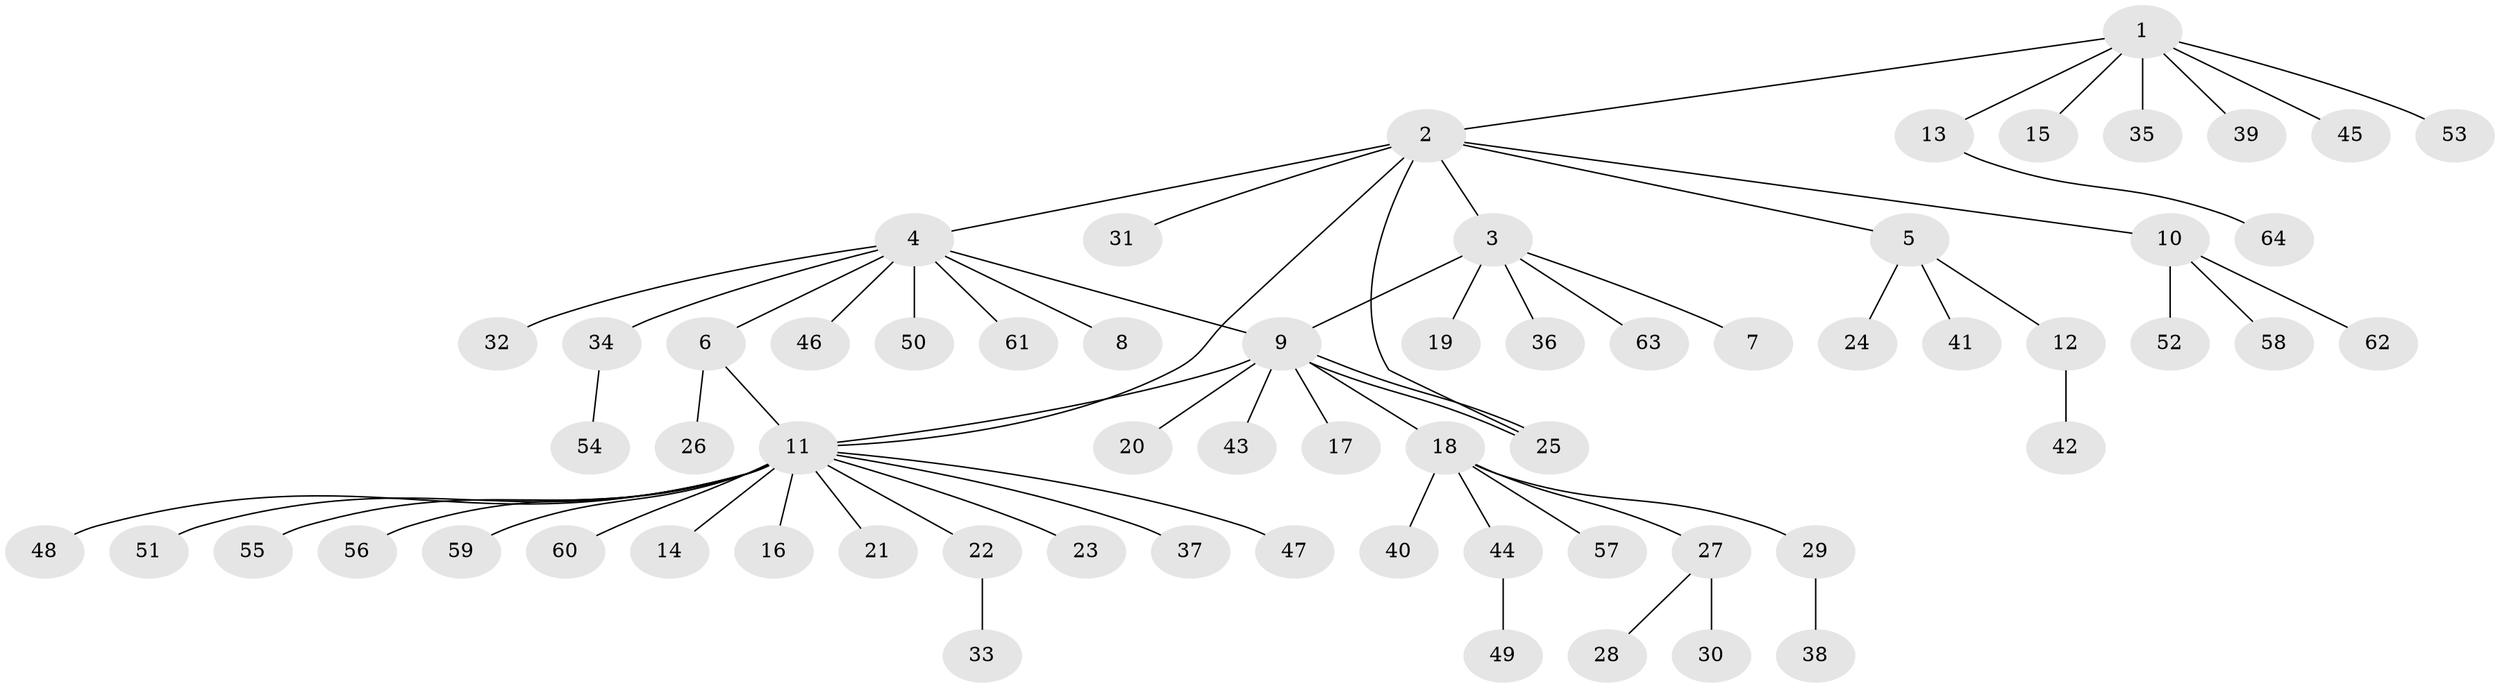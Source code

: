 // Generated by graph-tools (version 1.1) at 2025/35/03/09/25 02:35:27]
// undirected, 64 vertices, 68 edges
graph export_dot {
graph [start="1"]
  node [color=gray90,style=filled];
  1;
  2;
  3;
  4;
  5;
  6;
  7;
  8;
  9;
  10;
  11;
  12;
  13;
  14;
  15;
  16;
  17;
  18;
  19;
  20;
  21;
  22;
  23;
  24;
  25;
  26;
  27;
  28;
  29;
  30;
  31;
  32;
  33;
  34;
  35;
  36;
  37;
  38;
  39;
  40;
  41;
  42;
  43;
  44;
  45;
  46;
  47;
  48;
  49;
  50;
  51;
  52;
  53;
  54;
  55;
  56;
  57;
  58;
  59;
  60;
  61;
  62;
  63;
  64;
  1 -- 2;
  1 -- 13;
  1 -- 15;
  1 -- 35;
  1 -- 39;
  1 -- 45;
  1 -- 53;
  2 -- 3;
  2 -- 4;
  2 -- 5;
  2 -- 10;
  2 -- 11;
  2 -- 25;
  2 -- 31;
  3 -- 7;
  3 -- 9;
  3 -- 19;
  3 -- 36;
  3 -- 63;
  4 -- 6;
  4 -- 8;
  4 -- 9;
  4 -- 32;
  4 -- 34;
  4 -- 46;
  4 -- 50;
  4 -- 61;
  5 -- 12;
  5 -- 24;
  5 -- 41;
  6 -- 11;
  6 -- 26;
  9 -- 11;
  9 -- 17;
  9 -- 18;
  9 -- 20;
  9 -- 25;
  9 -- 25;
  9 -- 43;
  10 -- 52;
  10 -- 58;
  10 -- 62;
  11 -- 14;
  11 -- 16;
  11 -- 21;
  11 -- 22;
  11 -- 23;
  11 -- 37;
  11 -- 47;
  11 -- 48;
  11 -- 51;
  11 -- 55;
  11 -- 56;
  11 -- 59;
  11 -- 60;
  12 -- 42;
  13 -- 64;
  18 -- 27;
  18 -- 29;
  18 -- 40;
  18 -- 44;
  18 -- 57;
  22 -- 33;
  27 -- 28;
  27 -- 30;
  29 -- 38;
  34 -- 54;
  44 -- 49;
}
